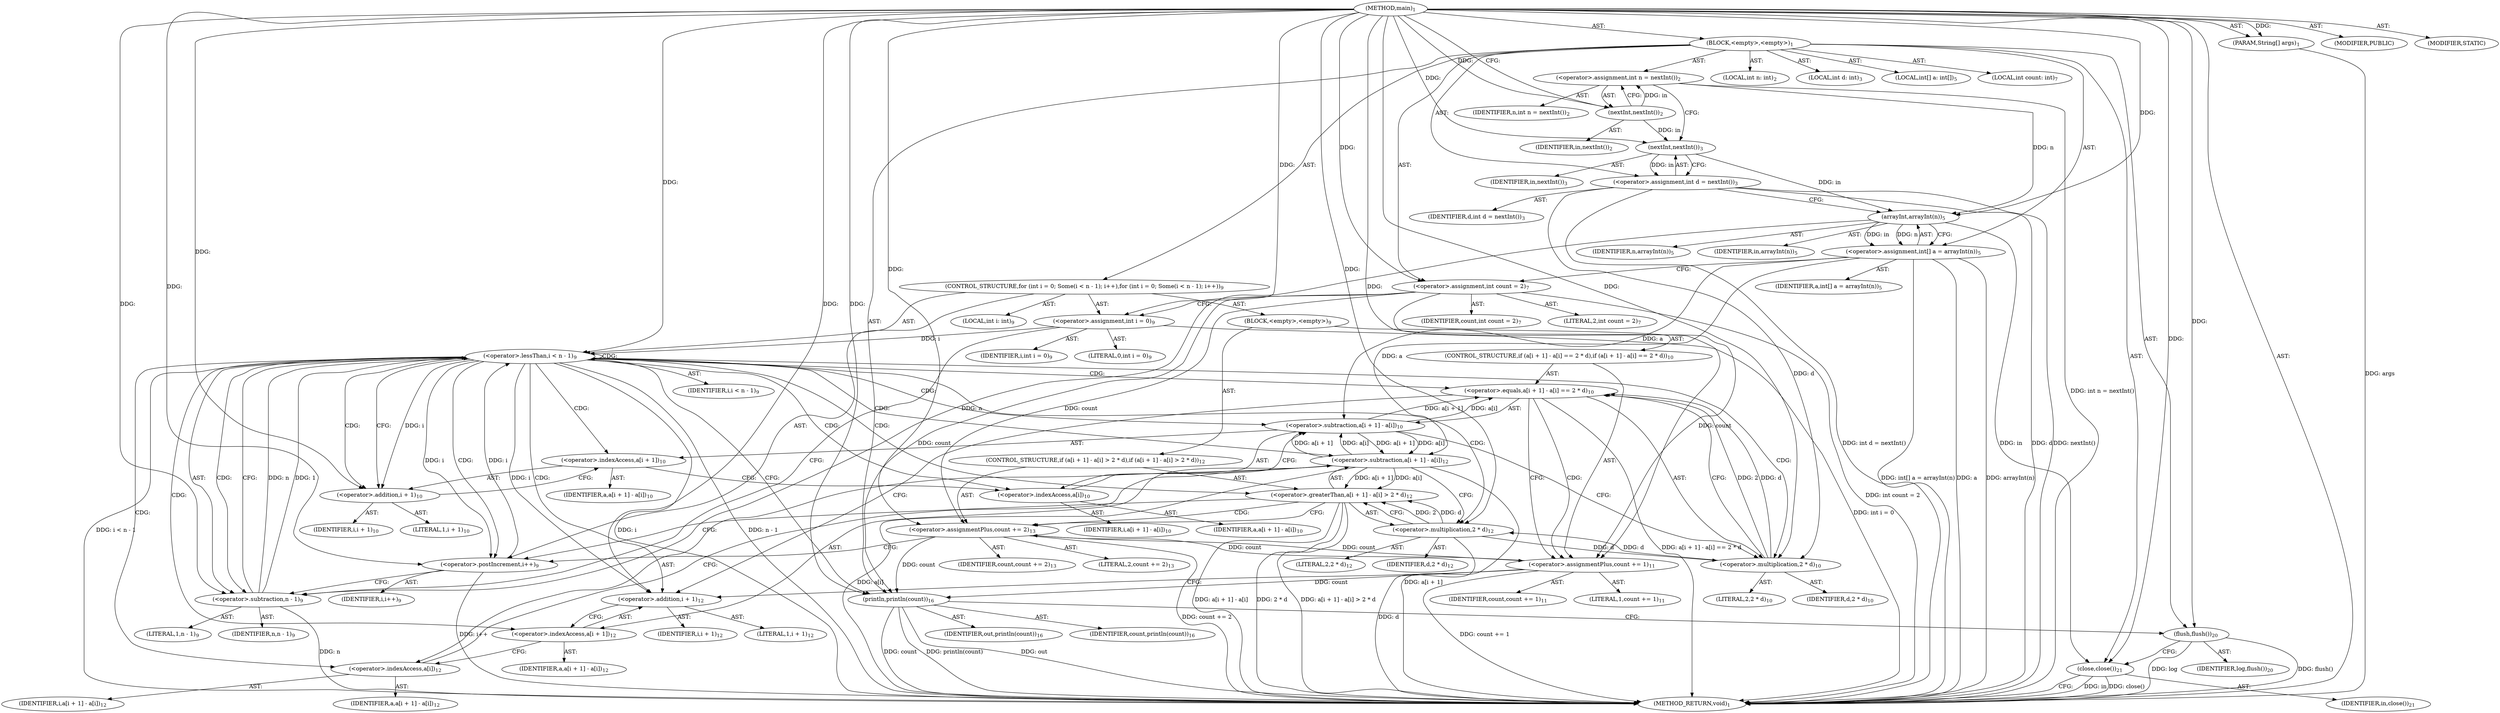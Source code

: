 digraph "main" {  
"17" [label = <(METHOD,main)<SUB>1</SUB>> ]
"18" [label = <(PARAM,String[] args)<SUB>1</SUB>> ]
"19" [label = <(BLOCK,&lt;empty&gt;,&lt;empty&gt;)<SUB>1</SUB>> ]
"20" [label = <(LOCAL,int n: int)<SUB>2</SUB>> ]
"21" [label = <(&lt;operator&gt;.assignment,int n = nextInt())<SUB>2</SUB>> ]
"22" [label = <(IDENTIFIER,n,int n = nextInt())<SUB>2</SUB>> ]
"23" [label = <(nextInt,nextInt())<SUB>2</SUB>> ]
"24" [label = <(IDENTIFIER,in,nextInt())<SUB>2</SUB>> ]
"25" [label = <(LOCAL,int d: int)<SUB>3</SUB>> ]
"26" [label = <(&lt;operator&gt;.assignment,int d = nextInt())<SUB>3</SUB>> ]
"27" [label = <(IDENTIFIER,d,int d = nextInt())<SUB>3</SUB>> ]
"28" [label = <(nextInt,nextInt())<SUB>3</SUB>> ]
"29" [label = <(IDENTIFIER,in,nextInt())<SUB>3</SUB>> ]
"30" [label = <(LOCAL,int[] a: int[])<SUB>5</SUB>> ]
"31" [label = <(&lt;operator&gt;.assignment,int[] a = arrayInt(n))<SUB>5</SUB>> ]
"32" [label = <(IDENTIFIER,a,int[] a = arrayInt(n))<SUB>5</SUB>> ]
"33" [label = <(arrayInt,arrayInt(n))<SUB>5</SUB>> ]
"34" [label = <(IDENTIFIER,in,arrayInt(n))<SUB>5</SUB>> ]
"35" [label = <(IDENTIFIER,n,arrayInt(n))<SUB>5</SUB>> ]
"36" [label = <(LOCAL,int count: int)<SUB>7</SUB>> ]
"37" [label = <(&lt;operator&gt;.assignment,int count = 2)<SUB>7</SUB>> ]
"38" [label = <(IDENTIFIER,count,int count = 2)<SUB>7</SUB>> ]
"39" [label = <(LITERAL,2,int count = 2)<SUB>7</SUB>> ]
"40" [label = <(CONTROL_STRUCTURE,for (int i = 0; Some(i &lt; n - 1); i++),for (int i = 0; Some(i &lt; n - 1); i++))<SUB>9</SUB>> ]
"41" [label = <(LOCAL,int i: int)<SUB>9</SUB>> ]
"42" [label = <(&lt;operator&gt;.assignment,int i = 0)<SUB>9</SUB>> ]
"43" [label = <(IDENTIFIER,i,int i = 0)<SUB>9</SUB>> ]
"44" [label = <(LITERAL,0,int i = 0)<SUB>9</SUB>> ]
"45" [label = <(&lt;operator&gt;.lessThan,i &lt; n - 1)<SUB>9</SUB>> ]
"46" [label = <(IDENTIFIER,i,i &lt; n - 1)<SUB>9</SUB>> ]
"47" [label = <(&lt;operator&gt;.subtraction,n - 1)<SUB>9</SUB>> ]
"48" [label = <(IDENTIFIER,n,n - 1)<SUB>9</SUB>> ]
"49" [label = <(LITERAL,1,n - 1)<SUB>9</SUB>> ]
"50" [label = <(&lt;operator&gt;.postIncrement,i++)<SUB>9</SUB>> ]
"51" [label = <(IDENTIFIER,i,i++)<SUB>9</SUB>> ]
"52" [label = <(BLOCK,&lt;empty&gt;,&lt;empty&gt;)<SUB>9</SUB>> ]
"53" [label = <(CONTROL_STRUCTURE,if (a[i + 1] - a[i] == 2 * d),if (a[i + 1] - a[i] == 2 * d))<SUB>10</SUB>> ]
"54" [label = <(&lt;operator&gt;.equals,a[i + 1] - a[i] == 2 * d)<SUB>10</SUB>> ]
"55" [label = <(&lt;operator&gt;.subtraction,a[i + 1] - a[i])<SUB>10</SUB>> ]
"56" [label = <(&lt;operator&gt;.indexAccess,a[i + 1])<SUB>10</SUB>> ]
"57" [label = <(IDENTIFIER,a,a[i + 1] - a[i])<SUB>10</SUB>> ]
"58" [label = <(&lt;operator&gt;.addition,i + 1)<SUB>10</SUB>> ]
"59" [label = <(IDENTIFIER,i,i + 1)<SUB>10</SUB>> ]
"60" [label = <(LITERAL,1,i + 1)<SUB>10</SUB>> ]
"61" [label = <(&lt;operator&gt;.indexAccess,a[i])<SUB>10</SUB>> ]
"62" [label = <(IDENTIFIER,a,a[i + 1] - a[i])<SUB>10</SUB>> ]
"63" [label = <(IDENTIFIER,i,a[i + 1] - a[i])<SUB>10</SUB>> ]
"64" [label = <(&lt;operator&gt;.multiplication,2 * d)<SUB>10</SUB>> ]
"65" [label = <(LITERAL,2,2 * d)<SUB>10</SUB>> ]
"66" [label = <(IDENTIFIER,d,2 * d)<SUB>10</SUB>> ]
"67" [label = <(&lt;operator&gt;.assignmentPlus,count += 1)<SUB>11</SUB>> ]
"68" [label = <(IDENTIFIER,count,count += 1)<SUB>11</SUB>> ]
"69" [label = <(LITERAL,1,count += 1)<SUB>11</SUB>> ]
"70" [label = <(CONTROL_STRUCTURE,if (a[i + 1] - a[i] &gt; 2 * d),if (a[i + 1] - a[i] &gt; 2 * d))<SUB>12</SUB>> ]
"71" [label = <(&lt;operator&gt;.greaterThan,a[i + 1] - a[i] &gt; 2 * d)<SUB>12</SUB>> ]
"72" [label = <(&lt;operator&gt;.subtraction,a[i + 1] - a[i])<SUB>12</SUB>> ]
"73" [label = <(&lt;operator&gt;.indexAccess,a[i + 1])<SUB>12</SUB>> ]
"74" [label = <(IDENTIFIER,a,a[i + 1] - a[i])<SUB>12</SUB>> ]
"75" [label = <(&lt;operator&gt;.addition,i + 1)<SUB>12</SUB>> ]
"76" [label = <(IDENTIFIER,i,i + 1)<SUB>12</SUB>> ]
"77" [label = <(LITERAL,1,i + 1)<SUB>12</SUB>> ]
"78" [label = <(&lt;operator&gt;.indexAccess,a[i])<SUB>12</SUB>> ]
"79" [label = <(IDENTIFIER,a,a[i + 1] - a[i])<SUB>12</SUB>> ]
"80" [label = <(IDENTIFIER,i,a[i + 1] - a[i])<SUB>12</SUB>> ]
"81" [label = <(&lt;operator&gt;.multiplication,2 * d)<SUB>12</SUB>> ]
"82" [label = <(LITERAL,2,2 * d)<SUB>12</SUB>> ]
"83" [label = <(IDENTIFIER,d,2 * d)<SUB>12</SUB>> ]
"84" [label = <(&lt;operator&gt;.assignmentPlus,count += 2)<SUB>13</SUB>> ]
"85" [label = <(IDENTIFIER,count,count += 2)<SUB>13</SUB>> ]
"86" [label = <(LITERAL,2,count += 2)<SUB>13</SUB>> ]
"87" [label = <(println,println(count))<SUB>16</SUB>> ]
"88" [label = <(IDENTIFIER,out,println(count))<SUB>16</SUB>> ]
"89" [label = <(IDENTIFIER,count,println(count))<SUB>16</SUB>> ]
"90" [label = <(flush,flush())<SUB>20</SUB>> ]
"91" [label = <(IDENTIFIER,log,flush())<SUB>20</SUB>> ]
"92" [label = <(close,close())<SUB>21</SUB>> ]
"93" [label = <(IDENTIFIER,in,close())<SUB>21</SUB>> ]
"94" [label = <(MODIFIER,PUBLIC)> ]
"95" [label = <(MODIFIER,STATIC)> ]
"96" [label = <(METHOD_RETURN,void)<SUB>1</SUB>> ]
  "17" -> "18"  [ label = "AST: "] 
  "17" -> "19"  [ label = "AST: "] 
  "17" -> "94"  [ label = "AST: "] 
  "17" -> "95"  [ label = "AST: "] 
  "17" -> "96"  [ label = "AST: "] 
  "19" -> "20"  [ label = "AST: "] 
  "19" -> "21"  [ label = "AST: "] 
  "19" -> "25"  [ label = "AST: "] 
  "19" -> "26"  [ label = "AST: "] 
  "19" -> "30"  [ label = "AST: "] 
  "19" -> "31"  [ label = "AST: "] 
  "19" -> "36"  [ label = "AST: "] 
  "19" -> "37"  [ label = "AST: "] 
  "19" -> "40"  [ label = "AST: "] 
  "19" -> "87"  [ label = "AST: "] 
  "19" -> "90"  [ label = "AST: "] 
  "19" -> "92"  [ label = "AST: "] 
  "21" -> "22"  [ label = "AST: "] 
  "21" -> "23"  [ label = "AST: "] 
  "23" -> "24"  [ label = "AST: "] 
  "26" -> "27"  [ label = "AST: "] 
  "26" -> "28"  [ label = "AST: "] 
  "28" -> "29"  [ label = "AST: "] 
  "31" -> "32"  [ label = "AST: "] 
  "31" -> "33"  [ label = "AST: "] 
  "33" -> "34"  [ label = "AST: "] 
  "33" -> "35"  [ label = "AST: "] 
  "37" -> "38"  [ label = "AST: "] 
  "37" -> "39"  [ label = "AST: "] 
  "40" -> "41"  [ label = "AST: "] 
  "40" -> "42"  [ label = "AST: "] 
  "40" -> "45"  [ label = "AST: "] 
  "40" -> "50"  [ label = "AST: "] 
  "40" -> "52"  [ label = "AST: "] 
  "42" -> "43"  [ label = "AST: "] 
  "42" -> "44"  [ label = "AST: "] 
  "45" -> "46"  [ label = "AST: "] 
  "45" -> "47"  [ label = "AST: "] 
  "47" -> "48"  [ label = "AST: "] 
  "47" -> "49"  [ label = "AST: "] 
  "50" -> "51"  [ label = "AST: "] 
  "52" -> "53"  [ label = "AST: "] 
  "52" -> "70"  [ label = "AST: "] 
  "53" -> "54"  [ label = "AST: "] 
  "53" -> "67"  [ label = "AST: "] 
  "54" -> "55"  [ label = "AST: "] 
  "54" -> "64"  [ label = "AST: "] 
  "55" -> "56"  [ label = "AST: "] 
  "55" -> "61"  [ label = "AST: "] 
  "56" -> "57"  [ label = "AST: "] 
  "56" -> "58"  [ label = "AST: "] 
  "58" -> "59"  [ label = "AST: "] 
  "58" -> "60"  [ label = "AST: "] 
  "61" -> "62"  [ label = "AST: "] 
  "61" -> "63"  [ label = "AST: "] 
  "64" -> "65"  [ label = "AST: "] 
  "64" -> "66"  [ label = "AST: "] 
  "67" -> "68"  [ label = "AST: "] 
  "67" -> "69"  [ label = "AST: "] 
  "70" -> "71"  [ label = "AST: "] 
  "70" -> "84"  [ label = "AST: "] 
  "71" -> "72"  [ label = "AST: "] 
  "71" -> "81"  [ label = "AST: "] 
  "72" -> "73"  [ label = "AST: "] 
  "72" -> "78"  [ label = "AST: "] 
  "73" -> "74"  [ label = "AST: "] 
  "73" -> "75"  [ label = "AST: "] 
  "75" -> "76"  [ label = "AST: "] 
  "75" -> "77"  [ label = "AST: "] 
  "78" -> "79"  [ label = "AST: "] 
  "78" -> "80"  [ label = "AST: "] 
  "81" -> "82"  [ label = "AST: "] 
  "81" -> "83"  [ label = "AST: "] 
  "84" -> "85"  [ label = "AST: "] 
  "84" -> "86"  [ label = "AST: "] 
  "87" -> "88"  [ label = "AST: "] 
  "87" -> "89"  [ label = "AST: "] 
  "90" -> "91"  [ label = "AST: "] 
  "92" -> "93"  [ label = "AST: "] 
  "21" -> "28"  [ label = "CFG: "] 
  "26" -> "33"  [ label = "CFG: "] 
  "31" -> "37"  [ label = "CFG: "] 
  "37" -> "42"  [ label = "CFG: "] 
  "87" -> "90"  [ label = "CFG: "] 
  "90" -> "92"  [ label = "CFG: "] 
  "92" -> "96"  [ label = "CFG: "] 
  "23" -> "21"  [ label = "CFG: "] 
  "28" -> "26"  [ label = "CFG: "] 
  "33" -> "31"  [ label = "CFG: "] 
  "42" -> "47"  [ label = "CFG: "] 
  "45" -> "58"  [ label = "CFG: "] 
  "45" -> "87"  [ label = "CFG: "] 
  "50" -> "47"  [ label = "CFG: "] 
  "47" -> "45"  [ label = "CFG: "] 
  "54" -> "67"  [ label = "CFG: "] 
  "54" -> "75"  [ label = "CFG: "] 
  "67" -> "75"  [ label = "CFG: "] 
  "71" -> "84"  [ label = "CFG: "] 
  "71" -> "50"  [ label = "CFG: "] 
  "84" -> "50"  [ label = "CFG: "] 
  "55" -> "64"  [ label = "CFG: "] 
  "64" -> "54"  [ label = "CFG: "] 
  "72" -> "81"  [ label = "CFG: "] 
  "81" -> "71"  [ label = "CFG: "] 
  "56" -> "61"  [ label = "CFG: "] 
  "61" -> "55"  [ label = "CFG: "] 
  "73" -> "78"  [ label = "CFG: "] 
  "78" -> "72"  [ label = "CFG: "] 
  "58" -> "56"  [ label = "CFG: "] 
  "75" -> "73"  [ label = "CFG: "] 
  "17" -> "23"  [ label = "CFG: "] 
  "18" -> "96"  [ label = "DDG: args"] 
  "21" -> "96"  [ label = "DDG: int n = nextInt()"] 
  "26" -> "96"  [ label = "DDG: d"] 
  "26" -> "96"  [ label = "DDG: nextInt()"] 
  "26" -> "96"  [ label = "DDG: int d = nextInt()"] 
  "31" -> "96"  [ label = "DDG: a"] 
  "31" -> "96"  [ label = "DDG: arrayInt(n)"] 
  "31" -> "96"  [ label = "DDG: int[] a = arrayInt(n)"] 
  "37" -> "96"  [ label = "DDG: int count = 2"] 
  "42" -> "96"  [ label = "DDG: int i = 0"] 
  "45" -> "96"  [ label = "DDG: i"] 
  "47" -> "96"  [ label = "DDG: n"] 
  "45" -> "96"  [ label = "DDG: n - 1"] 
  "45" -> "96"  [ label = "DDG: i &lt; n - 1"] 
  "87" -> "96"  [ label = "DDG: count"] 
  "87" -> "96"  [ label = "DDG: println(count)"] 
  "90" -> "96"  [ label = "DDG: flush()"] 
  "92" -> "96"  [ label = "DDG: in"] 
  "92" -> "96"  [ label = "DDG: close()"] 
  "54" -> "96"  [ label = "DDG: a[i + 1] - a[i] == 2 * d"] 
  "67" -> "96"  [ label = "DDG: count += 1"] 
  "72" -> "96"  [ label = "DDG: a[i + 1]"] 
  "72" -> "96"  [ label = "DDG: a[i]"] 
  "71" -> "96"  [ label = "DDG: a[i + 1] - a[i]"] 
  "81" -> "96"  [ label = "DDG: d"] 
  "71" -> "96"  [ label = "DDG: 2 * d"] 
  "71" -> "96"  [ label = "DDG: a[i + 1] - a[i] &gt; 2 * d"] 
  "84" -> "96"  [ label = "DDG: count += 2"] 
  "50" -> "96"  [ label = "DDG: i++"] 
  "90" -> "96"  [ label = "DDG: log"] 
  "87" -> "96"  [ label = "DDG: out"] 
  "17" -> "18"  [ label = "DDG: "] 
  "23" -> "21"  [ label = "DDG: in"] 
  "28" -> "26"  [ label = "DDG: in"] 
  "33" -> "31"  [ label = "DDG: in"] 
  "33" -> "31"  [ label = "DDG: n"] 
  "17" -> "37"  [ label = "DDG: "] 
  "17" -> "42"  [ label = "DDG: "] 
  "17" -> "87"  [ label = "DDG: "] 
  "37" -> "87"  [ label = "DDG: count"] 
  "67" -> "87"  [ label = "DDG: count"] 
  "84" -> "87"  [ label = "DDG: count"] 
  "17" -> "90"  [ label = "DDG: "] 
  "33" -> "92"  [ label = "DDG: in"] 
  "17" -> "92"  [ label = "DDG: "] 
  "17" -> "23"  [ label = "DDG: "] 
  "23" -> "28"  [ label = "DDG: in"] 
  "17" -> "28"  [ label = "DDG: "] 
  "28" -> "33"  [ label = "DDG: in"] 
  "17" -> "33"  [ label = "DDG: "] 
  "21" -> "33"  [ label = "DDG: n"] 
  "42" -> "45"  [ label = "DDG: i"] 
  "50" -> "45"  [ label = "DDG: i"] 
  "17" -> "45"  [ label = "DDG: "] 
  "47" -> "45"  [ label = "DDG: n"] 
  "47" -> "45"  [ label = "DDG: 1"] 
  "17" -> "50"  [ label = "DDG: "] 
  "45" -> "50"  [ label = "DDG: i"] 
  "33" -> "47"  [ label = "DDG: n"] 
  "17" -> "47"  [ label = "DDG: "] 
  "17" -> "67"  [ label = "DDG: "] 
  "17" -> "84"  [ label = "DDG: "] 
  "55" -> "54"  [ label = "DDG: a[i + 1]"] 
  "55" -> "54"  [ label = "DDG: a[i]"] 
  "64" -> "54"  [ label = "DDG: 2"] 
  "64" -> "54"  [ label = "DDG: d"] 
  "37" -> "67"  [ label = "DDG: count"] 
  "84" -> "67"  [ label = "DDG: count"] 
  "72" -> "71"  [ label = "DDG: a[i + 1]"] 
  "72" -> "71"  [ label = "DDG: a[i]"] 
  "81" -> "71"  [ label = "DDG: 2"] 
  "81" -> "71"  [ label = "DDG: d"] 
  "37" -> "84"  [ label = "DDG: count"] 
  "67" -> "84"  [ label = "DDG: count"] 
  "31" -> "55"  [ label = "DDG: a"] 
  "72" -> "55"  [ label = "DDG: a[i + 1]"] 
  "72" -> "55"  [ label = "DDG: a[i]"] 
  "17" -> "64"  [ label = "DDG: "] 
  "26" -> "64"  [ label = "DDG: d"] 
  "81" -> "64"  [ label = "DDG: d"] 
  "31" -> "72"  [ label = "DDG: a"] 
  "55" -> "72"  [ label = "DDG: a[i + 1]"] 
  "55" -> "72"  [ label = "DDG: a[i]"] 
  "17" -> "81"  [ label = "DDG: "] 
  "64" -> "81"  [ label = "DDG: d"] 
  "45" -> "58"  [ label = "DDG: i"] 
  "17" -> "58"  [ label = "DDG: "] 
  "17" -> "75"  [ label = "DDG: "] 
  "45" -> "75"  [ label = "DDG: i"] 
  "45" -> "47"  [ label = "CDG: "] 
  "45" -> "58"  [ label = "CDG: "] 
  "45" -> "73"  [ label = "CDG: "] 
  "45" -> "61"  [ label = "CDG: "] 
  "45" -> "64"  [ label = "CDG: "] 
  "45" -> "71"  [ label = "CDG: "] 
  "45" -> "75"  [ label = "CDG: "] 
  "45" -> "81"  [ label = "CDG: "] 
  "45" -> "72"  [ label = "CDG: "] 
  "45" -> "56"  [ label = "CDG: "] 
  "45" -> "45"  [ label = "CDG: "] 
  "45" -> "50"  [ label = "CDG: "] 
  "45" -> "55"  [ label = "CDG: "] 
  "45" -> "78"  [ label = "CDG: "] 
  "45" -> "54"  [ label = "CDG: "] 
  "54" -> "67"  [ label = "CDG: "] 
  "71" -> "84"  [ label = "CDG: "] 
}
